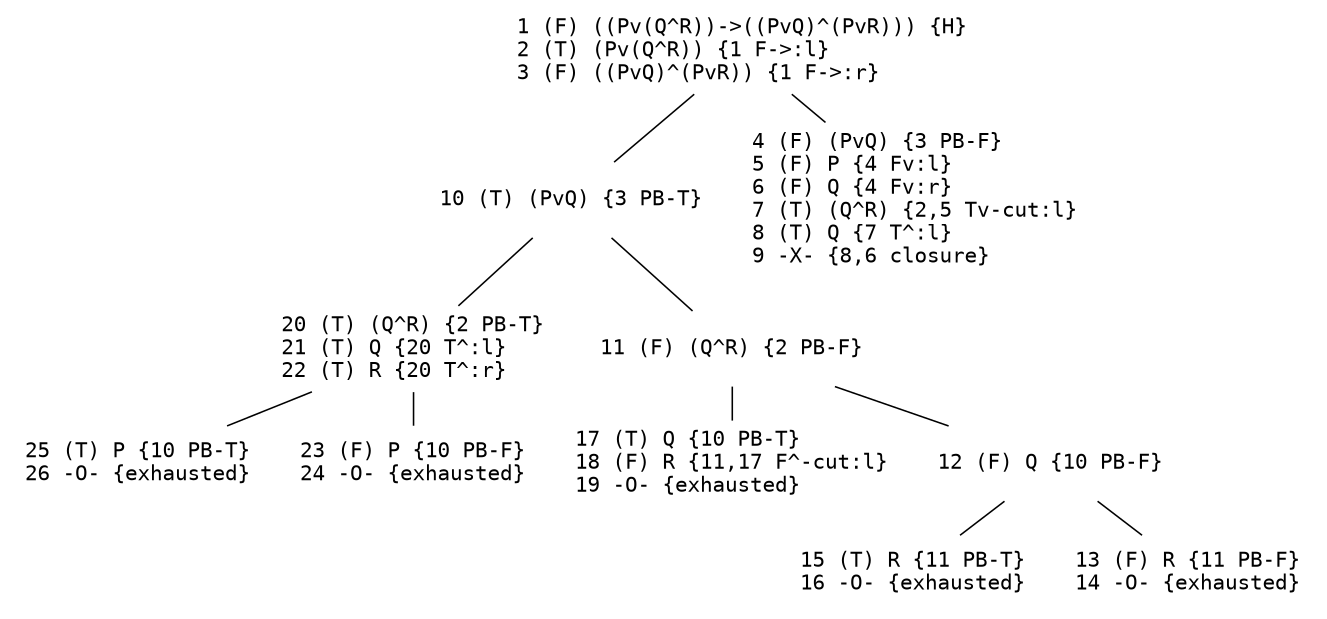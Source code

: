 digraph g {
graph[nodesep=0.1, ranksep=0.2];
node[shape=plaintext, fontname="Courier", fontsize=10];
edge[arrowsize=0.0, arrowhead=none,  penwidth=0.75];
node1[label="1 (F) ((Pv(Q^R))->((PvQ)^(PvR))) {H}\l2 (T) (Pv(Q^R)) {1 F->:l}\l3 (F) ((PvQ)^(PvR)) {1 F->:r}\l"];
node2[label="10 (T) (PvQ) {3 PB-T}\l"];
node3[label="20 (T) (Q^R) {2 PB-T}\l21 (T) Q {20 T^:l}\l22 (T) R {20 T^:r}\l"];
node4[label="25 (T) P {10 PB-T}\l26 -O- {exhausted}\l"];
node3 -> node4;
node5[label="23 (F) P {10 PB-F}\l24 -O- {exhausted}\l"];
node3 -> node5;
node2 -> node3;
node6[label="11 (F) (Q^R) {2 PB-F}\l"];
node7[label="17 (T) Q {10 PB-T}\l18 (F) R {11,17 F^-cut:l}\l19 -O- {exhausted}\l"];
node6 -> node7;
node8[label="12 (F) Q {10 PB-F}\l"];
node9[label="15 (T) R {11 PB-T}\l16 -O- {exhausted}\l"];
node8 -> node9;
node10[label="13 (F) R {11 PB-F}\l14 -O- {exhausted}\l"];
node8 -> node10;
node6 -> node8;
node2 -> node6;
node1 -> node2;
node11[label="4 (F) (PvQ) {3 PB-F}\l5 (F) P {4 Fv:l}\l6 (F) Q {4 Fv:r}\l7 (T) (Q^R) {2,5 Tv-cut:l}\l8 (T) Q {7 T^:l}\l9 -X- {8,6 closure}\l"];
node1 -> node11;
}